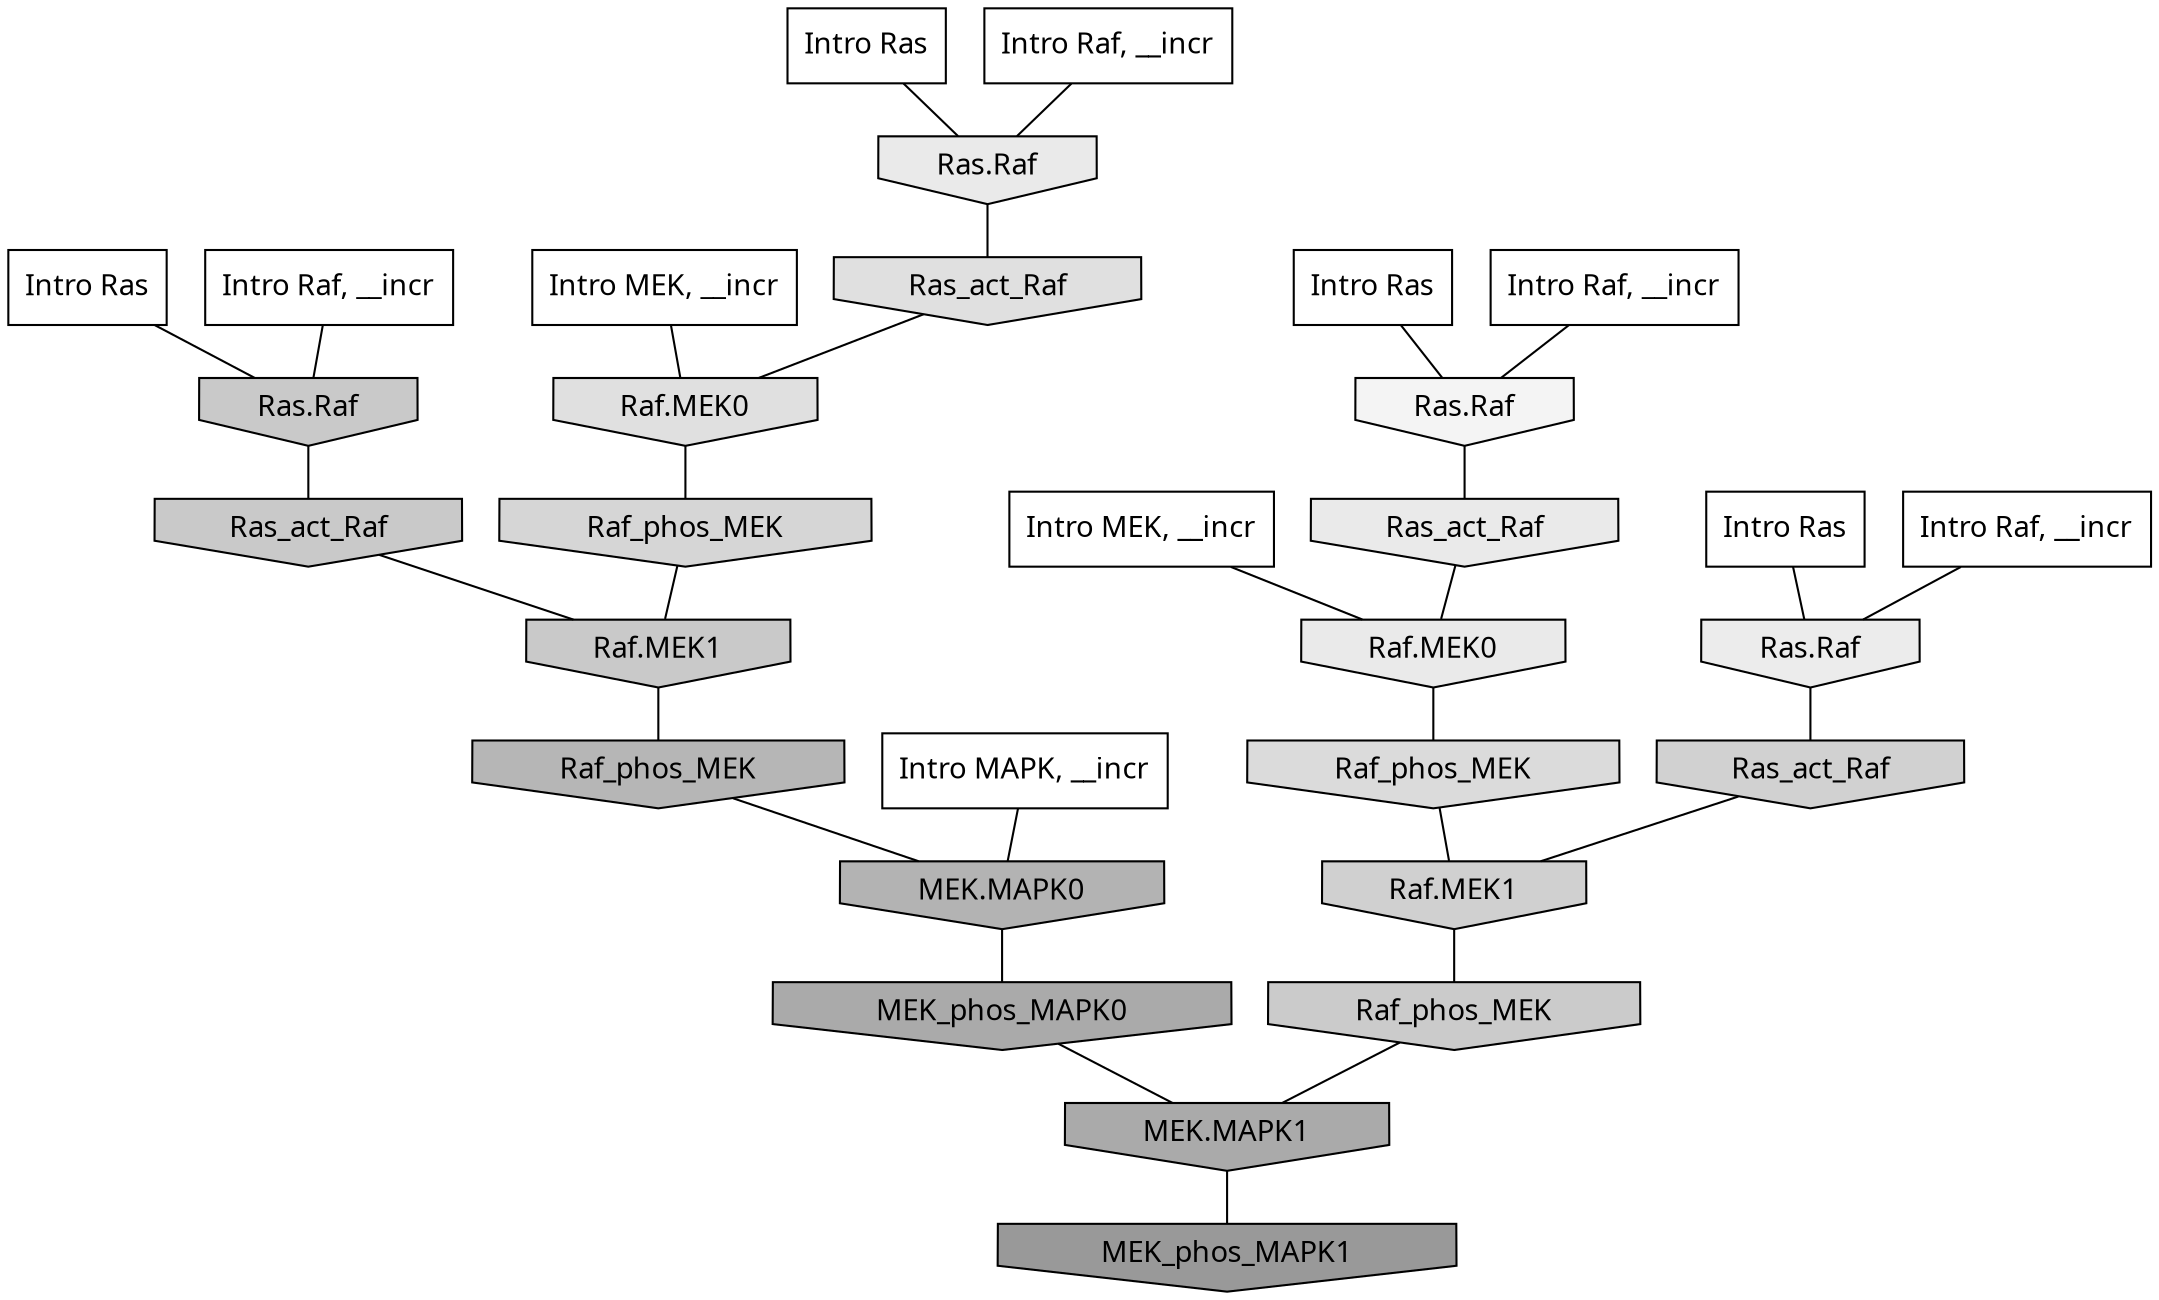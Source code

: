 digraph G{
  rankdir="TB";
  ranksep=0.30;
  node [fontname="CMU Serif"];
  edge [fontname="CMU Serif"];
  
  0 [label="Intro Ras", shape=rectangle, style=filled, fillcolor="0.000 0.000 1.000"]
  
  39 [label="Intro Ras", shape=rectangle, style=filled, fillcolor="0.000 0.000 1.000"]
  
  74 [label="Intro Ras", shape=rectangle, style=filled, fillcolor="0.000 0.000 1.000"]
  
  87 [label="Intro Ras", shape=rectangle, style=filled, fillcolor="0.000 0.000 1.000"]
  
  215 [label="Intro Raf, __incr", shape=rectangle, style=filled, fillcolor="0.000 0.000 1.000"]
  
  219 [label="Intro Raf, __incr", shape=rectangle, style=filled, fillcolor="0.000 0.000 1.000"]
  
  633 [label="Intro Raf, __incr", shape=rectangle, style=filled, fillcolor="0.000 0.000 1.000"]
  
  767 [label="Intro Raf, __incr", shape=rectangle, style=filled, fillcolor="0.000 0.000 1.000"]
  
  1122 [label="Intro MEK, __incr", shape=rectangle, style=filled, fillcolor="0.000 0.000 1.000"]
  
  1568 [label="Intro MEK, __incr", shape=rectangle, style=filled, fillcolor="0.000 0.000 1.000"]
  
  2669 [label="Intro MAPK, __incr", shape=rectangle, style=filled, fillcolor="0.000 0.000 1.000"]
  
  3728 [label="Ras.Raf", shape=invhouse, style=filled, fillcolor="0.000 0.000 0.957"]
  
  4328 [label="Ras.Raf", shape=invhouse, style=filled, fillcolor="0.000 0.000 0.923"]
  
  4473 [label="Ras_act_Raf", shape=invhouse, style=filled, fillcolor="0.000 0.000 0.917"]
  
  4475 [label="Raf.MEK0", shape=invhouse, style=filled, fillcolor="0.000 0.000 0.917"]
  
  4507 [label="Ras.Raf", shape=invhouse, style=filled, fillcolor="0.000 0.000 0.916"]
  
  5317 [label="Ras_act_Raf", shape=invhouse, style=filled, fillcolor="0.000 0.000 0.877"]
  
  5319 [label="Raf.MEK0", shape=invhouse, style=filled, fillcolor="0.000 0.000 0.877"]
  
  5714 [label="Raf_phos_MEK", shape=invhouse, style=filled, fillcolor="0.000 0.000 0.859"]
  
  6241 [label="Raf_phos_MEK", shape=invhouse, style=filled, fillcolor="0.000 0.000 0.839"]
  
  6941 [label="Ras_act_Raf", shape=invhouse, style=filled, fillcolor="0.000 0.000 0.818"]
  
  7144 [label="Raf.MEK1", shape=invhouse, style=filled, fillcolor="0.000 0.000 0.813"]
  
  7927 [label="Raf_phos_MEK", shape=invhouse, style=filled, fillcolor="0.000 0.000 0.793"]
  
  8197 [label="Ras.Raf", shape=invhouse, style=filled, fillcolor="0.000 0.000 0.788"]
  
  8242 [label="Ras_act_Raf", shape=invhouse, style=filled, fillcolor="0.000 0.000 0.787"]
  
  8245 [label="Raf.MEK1", shape=invhouse, style=filled, fillcolor="0.000 0.000 0.787"]
  
  12588 [label="Raf_phos_MEK", shape=invhouse, style=filled, fillcolor="0.000 0.000 0.713"]
  
  13639 [label="MEK.MAPK0", shape=invhouse, style=filled, fillcolor="0.000 0.000 0.700"]
  
  16283 [label="MEK_phos_MAPK0", shape=invhouse, style=filled, fillcolor="0.000 0.000 0.667"]
  
  16285 [label="MEK.MAPK1", shape=invhouse, style=filled, fillcolor="0.000 0.000 0.667"]
  
  18814 [label="MEK_phos_MAPK1", shape=invhouse, style=filled, fillcolor="0.000 0.000 0.600"]
  
  
  16285 -> 18814 [dir=none, color="0.000 0.000 0.000"] 
  16283 -> 16285 [dir=none, color="0.000 0.000 0.000"] 
  13639 -> 16283 [dir=none, color="0.000 0.000 0.000"] 
  12588 -> 13639 [dir=none, color="0.000 0.000 0.000"] 
  8245 -> 12588 [dir=none, color="0.000 0.000 0.000"] 
  8242 -> 8245 [dir=none, color="0.000 0.000 0.000"] 
  8197 -> 8242 [dir=none, color="0.000 0.000 0.000"] 
  7927 -> 16285 [dir=none, color="0.000 0.000 0.000"] 
  7144 -> 7927 [dir=none, color="0.000 0.000 0.000"] 
  6941 -> 7144 [dir=none, color="0.000 0.000 0.000"] 
  6241 -> 8245 [dir=none, color="0.000 0.000 0.000"] 
  5714 -> 7144 [dir=none, color="0.000 0.000 0.000"] 
  5319 -> 6241 [dir=none, color="0.000 0.000 0.000"] 
  5317 -> 5319 [dir=none, color="0.000 0.000 0.000"] 
  4507 -> 5317 [dir=none, color="0.000 0.000 0.000"] 
  4475 -> 5714 [dir=none, color="0.000 0.000 0.000"] 
  4473 -> 4475 [dir=none, color="0.000 0.000 0.000"] 
  4328 -> 6941 [dir=none, color="0.000 0.000 0.000"] 
  3728 -> 4473 [dir=none, color="0.000 0.000 0.000"] 
  2669 -> 13639 [dir=none, color="0.000 0.000 0.000"] 
  1568 -> 5319 [dir=none, color="0.000 0.000 0.000"] 
  1122 -> 4475 [dir=none, color="0.000 0.000 0.000"] 
  767 -> 4507 [dir=none, color="0.000 0.000 0.000"] 
  633 -> 8197 [dir=none, color="0.000 0.000 0.000"] 
  219 -> 3728 [dir=none, color="0.000 0.000 0.000"] 
  215 -> 4328 [dir=none, color="0.000 0.000 0.000"] 
  87 -> 4507 [dir=none, color="0.000 0.000 0.000"] 
  74 -> 3728 [dir=none, color="0.000 0.000 0.000"] 
  39 -> 4328 [dir=none, color="0.000 0.000 0.000"] 
  0 -> 8197 [dir=none, color="0.000 0.000 0.000"] 
  
  }
